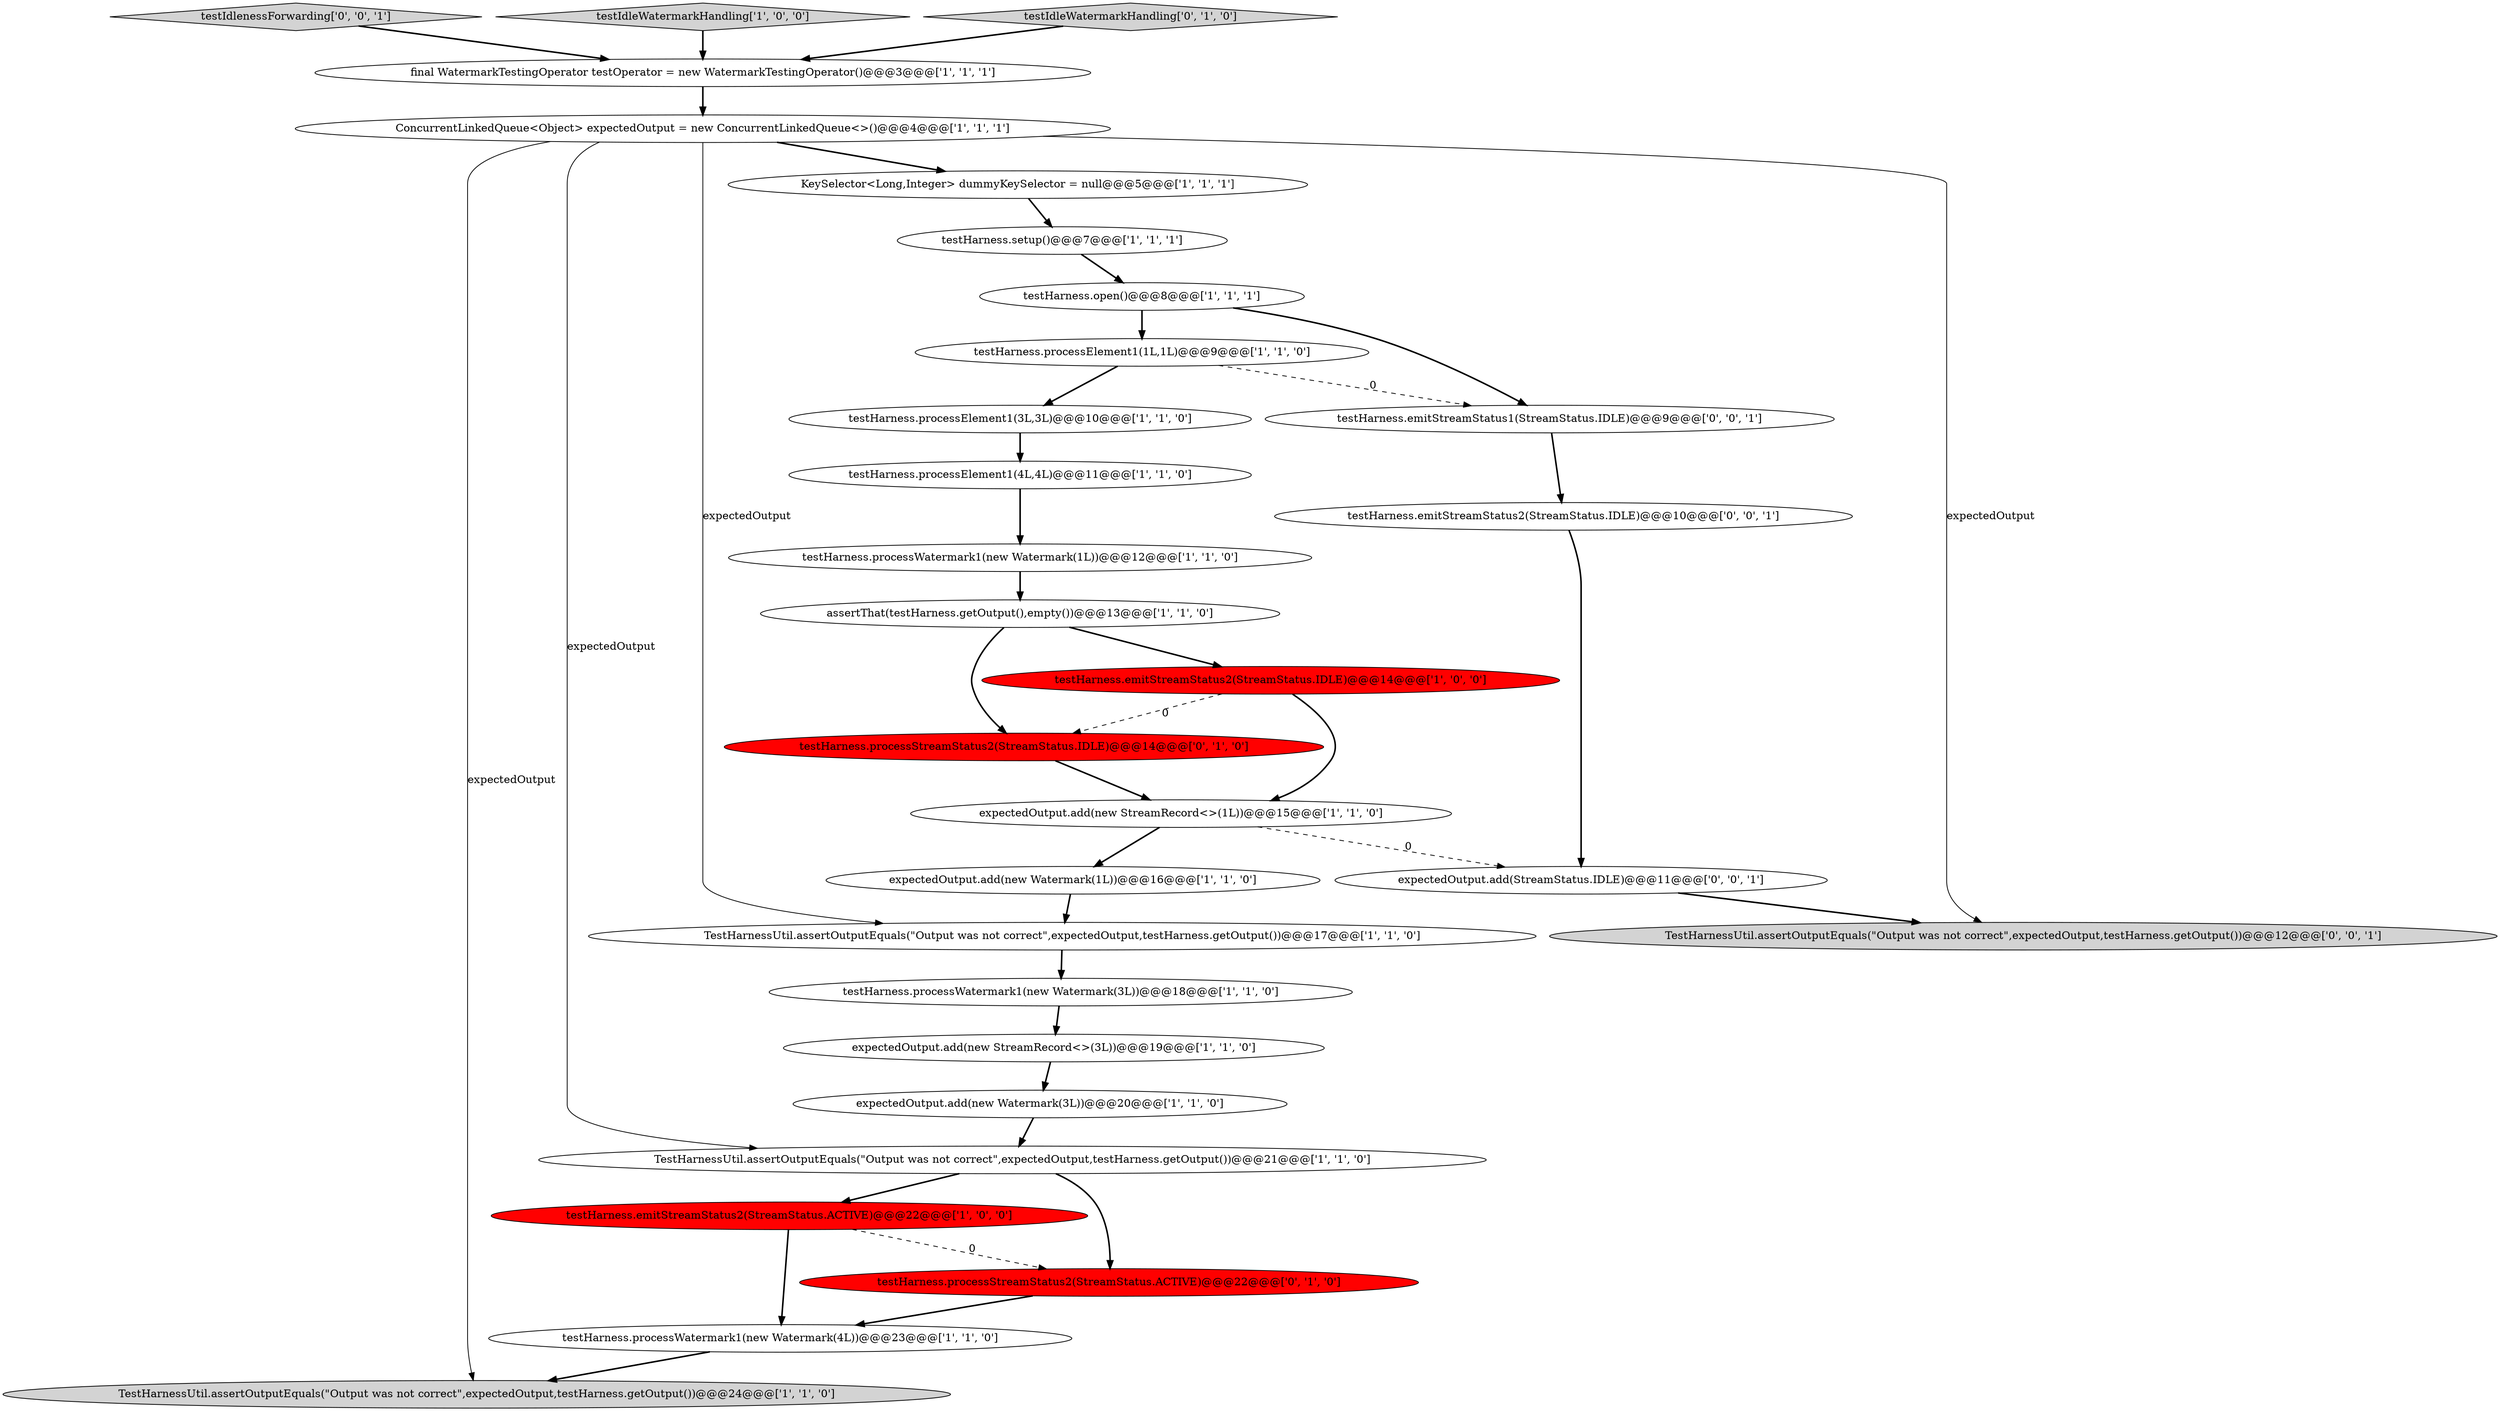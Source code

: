 digraph {
29 [style = filled, label = "expectedOutput.add(StreamStatus.IDLE)@@@11@@@['0', '0', '1']", fillcolor = white, shape = ellipse image = "AAA0AAABBB3BBB"];
15 [style = filled, label = "testHarness.processWatermark1(new Watermark(3L))@@@18@@@['1', '1', '0']", fillcolor = white, shape = ellipse image = "AAA0AAABBB1BBB"];
23 [style = filled, label = "testHarness.processStreamStatus2(StreamStatus.ACTIVE)@@@22@@@['0', '1', '0']", fillcolor = red, shape = ellipse image = "AAA1AAABBB2BBB"];
16 [style = filled, label = "expectedOutput.add(new StreamRecord<>(3L))@@@19@@@['1', '1', '0']", fillcolor = white, shape = ellipse image = "AAA0AAABBB1BBB"];
8 [style = filled, label = "TestHarnessUtil.assertOutputEquals(\"Output was not correct\",expectedOutput,testHarness.getOutput())@@@24@@@['1', '1', '0']", fillcolor = lightgray, shape = ellipse image = "AAA0AAABBB1BBB"];
25 [style = filled, label = "testIdlenessForwarding['0', '0', '1']", fillcolor = lightgray, shape = diamond image = "AAA0AAABBB3BBB"];
12 [style = filled, label = "testHarness.emitStreamStatus2(StreamStatus.IDLE)@@@14@@@['1', '0', '0']", fillcolor = red, shape = ellipse image = "AAA1AAABBB1BBB"];
6 [style = filled, label = "expectedOutput.add(new Watermark(1L))@@@16@@@['1', '1', '0']", fillcolor = white, shape = ellipse image = "AAA0AAABBB1BBB"];
3 [style = filled, label = "testHarness.processElement1(3L,3L)@@@10@@@['1', '1', '0']", fillcolor = white, shape = ellipse image = "AAA0AAABBB1BBB"];
14 [style = filled, label = "ConcurrentLinkedQueue<Object> expectedOutput = new ConcurrentLinkedQueue<>()@@@4@@@['1', '1', '1']", fillcolor = white, shape = ellipse image = "AAA0AAABBB1BBB"];
5 [style = filled, label = "TestHarnessUtil.assertOutputEquals(\"Output was not correct\",expectedOutput,testHarness.getOutput())@@@21@@@['1', '1', '0']", fillcolor = white, shape = ellipse image = "AAA0AAABBB1BBB"];
0 [style = filled, label = "testHarness.processElement1(1L,1L)@@@9@@@['1', '1', '0']", fillcolor = white, shape = ellipse image = "AAA0AAABBB1BBB"];
1 [style = filled, label = "expectedOutput.add(new Watermark(3L))@@@20@@@['1', '1', '0']", fillcolor = white, shape = ellipse image = "AAA0AAABBB1BBB"];
11 [style = filled, label = "assertThat(testHarness.getOutput(),empty())@@@13@@@['1', '1', '0']", fillcolor = white, shape = ellipse image = "AAA0AAABBB1BBB"];
20 [style = filled, label = "TestHarnessUtil.assertOutputEquals(\"Output was not correct\",expectedOutput,testHarness.getOutput())@@@17@@@['1', '1', '0']", fillcolor = white, shape = ellipse image = "AAA0AAABBB1BBB"];
7 [style = filled, label = "expectedOutput.add(new StreamRecord<>(1L))@@@15@@@['1', '1', '0']", fillcolor = white, shape = ellipse image = "AAA0AAABBB1BBB"];
26 [style = filled, label = "testHarness.emitStreamStatus1(StreamStatus.IDLE)@@@9@@@['0', '0', '1']", fillcolor = white, shape = ellipse image = "AAA0AAABBB3BBB"];
18 [style = filled, label = "KeySelector<Long,Integer> dummyKeySelector = null@@@5@@@['1', '1', '1']", fillcolor = white, shape = ellipse image = "AAA0AAABBB1BBB"];
13 [style = filled, label = "testHarness.emitStreamStatus2(StreamStatus.ACTIVE)@@@22@@@['1', '0', '0']", fillcolor = red, shape = ellipse image = "AAA1AAABBB1BBB"];
19 [style = filled, label = "testHarness.open()@@@8@@@['1', '1', '1']", fillcolor = white, shape = ellipse image = "AAA0AAABBB1BBB"];
17 [style = filled, label = "testIdleWatermarkHandling['1', '0', '0']", fillcolor = lightgray, shape = diamond image = "AAA0AAABBB1BBB"];
27 [style = filled, label = "testHarness.emitStreamStatus2(StreamStatus.IDLE)@@@10@@@['0', '0', '1']", fillcolor = white, shape = ellipse image = "AAA0AAABBB3BBB"];
9 [style = filled, label = "testHarness.setup()@@@7@@@['1', '1', '1']", fillcolor = white, shape = ellipse image = "AAA0AAABBB1BBB"];
2 [style = filled, label = "final WatermarkTestingOperator testOperator = new WatermarkTestingOperator()@@@3@@@['1', '1', '1']", fillcolor = white, shape = ellipse image = "AAA0AAABBB1BBB"];
28 [style = filled, label = "TestHarnessUtil.assertOutputEquals(\"Output was not correct\",expectedOutput,testHarness.getOutput())@@@12@@@['0', '0', '1']", fillcolor = lightgray, shape = ellipse image = "AAA0AAABBB3BBB"];
10 [style = filled, label = "testHarness.processWatermark1(new Watermark(1L))@@@12@@@['1', '1', '0']", fillcolor = white, shape = ellipse image = "AAA0AAABBB1BBB"];
21 [style = filled, label = "testHarness.processWatermark1(new Watermark(4L))@@@23@@@['1', '1', '0']", fillcolor = white, shape = ellipse image = "AAA0AAABBB1BBB"];
22 [style = filled, label = "testHarness.processStreamStatus2(StreamStatus.IDLE)@@@14@@@['0', '1', '0']", fillcolor = red, shape = ellipse image = "AAA1AAABBB2BBB"];
24 [style = filled, label = "testIdleWatermarkHandling['0', '1', '0']", fillcolor = lightgray, shape = diamond image = "AAA0AAABBB2BBB"];
4 [style = filled, label = "testHarness.processElement1(4L,4L)@@@11@@@['1', '1', '0']", fillcolor = white, shape = ellipse image = "AAA0AAABBB1BBB"];
1->5 [style = bold, label=""];
0->3 [style = bold, label=""];
4->10 [style = bold, label=""];
14->8 [style = solid, label="expectedOutput"];
24->2 [style = bold, label=""];
5->23 [style = bold, label=""];
14->5 [style = solid, label="expectedOutput"];
21->8 [style = bold, label=""];
11->12 [style = bold, label=""];
0->26 [style = dashed, label="0"];
15->16 [style = bold, label=""];
13->23 [style = dashed, label="0"];
3->4 [style = bold, label=""];
22->7 [style = bold, label=""];
12->7 [style = bold, label=""];
25->2 [style = bold, label=""];
14->20 [style = solid, label="expectedOutput"];
19->0 [style = bold, label=""];
29->28 [style = bold, label=""];
6->20 [style = bold, label=""];
26->27 [style = bold, label=""];
17->2 [style = bold, label=""];
23->21 [style = bold, label=""];
16->1 [style = bold, label=""];
19->26 [style = bold, label=""];
5->13 [style = bold, label=""];
2->14 [style = bold, label=""];
7->6 [style = bold, label=""];
12->22 [style = dashed, label="0"];
18->9 [style = bold, label=""];
11->22 [style = bold, label=""];
9->19 [style = bold, label=""];
14->18 [style = bold, label=""];
7->29 [style = dashed, label="0"];
27->29 [style = bold, label=""];
14->28 [style = solid, label="expectedOutput"];
13->21 [style = bold, label=""];
20->15 [style = bold, label=""];
10->11 [style = bold, label=""];
}
